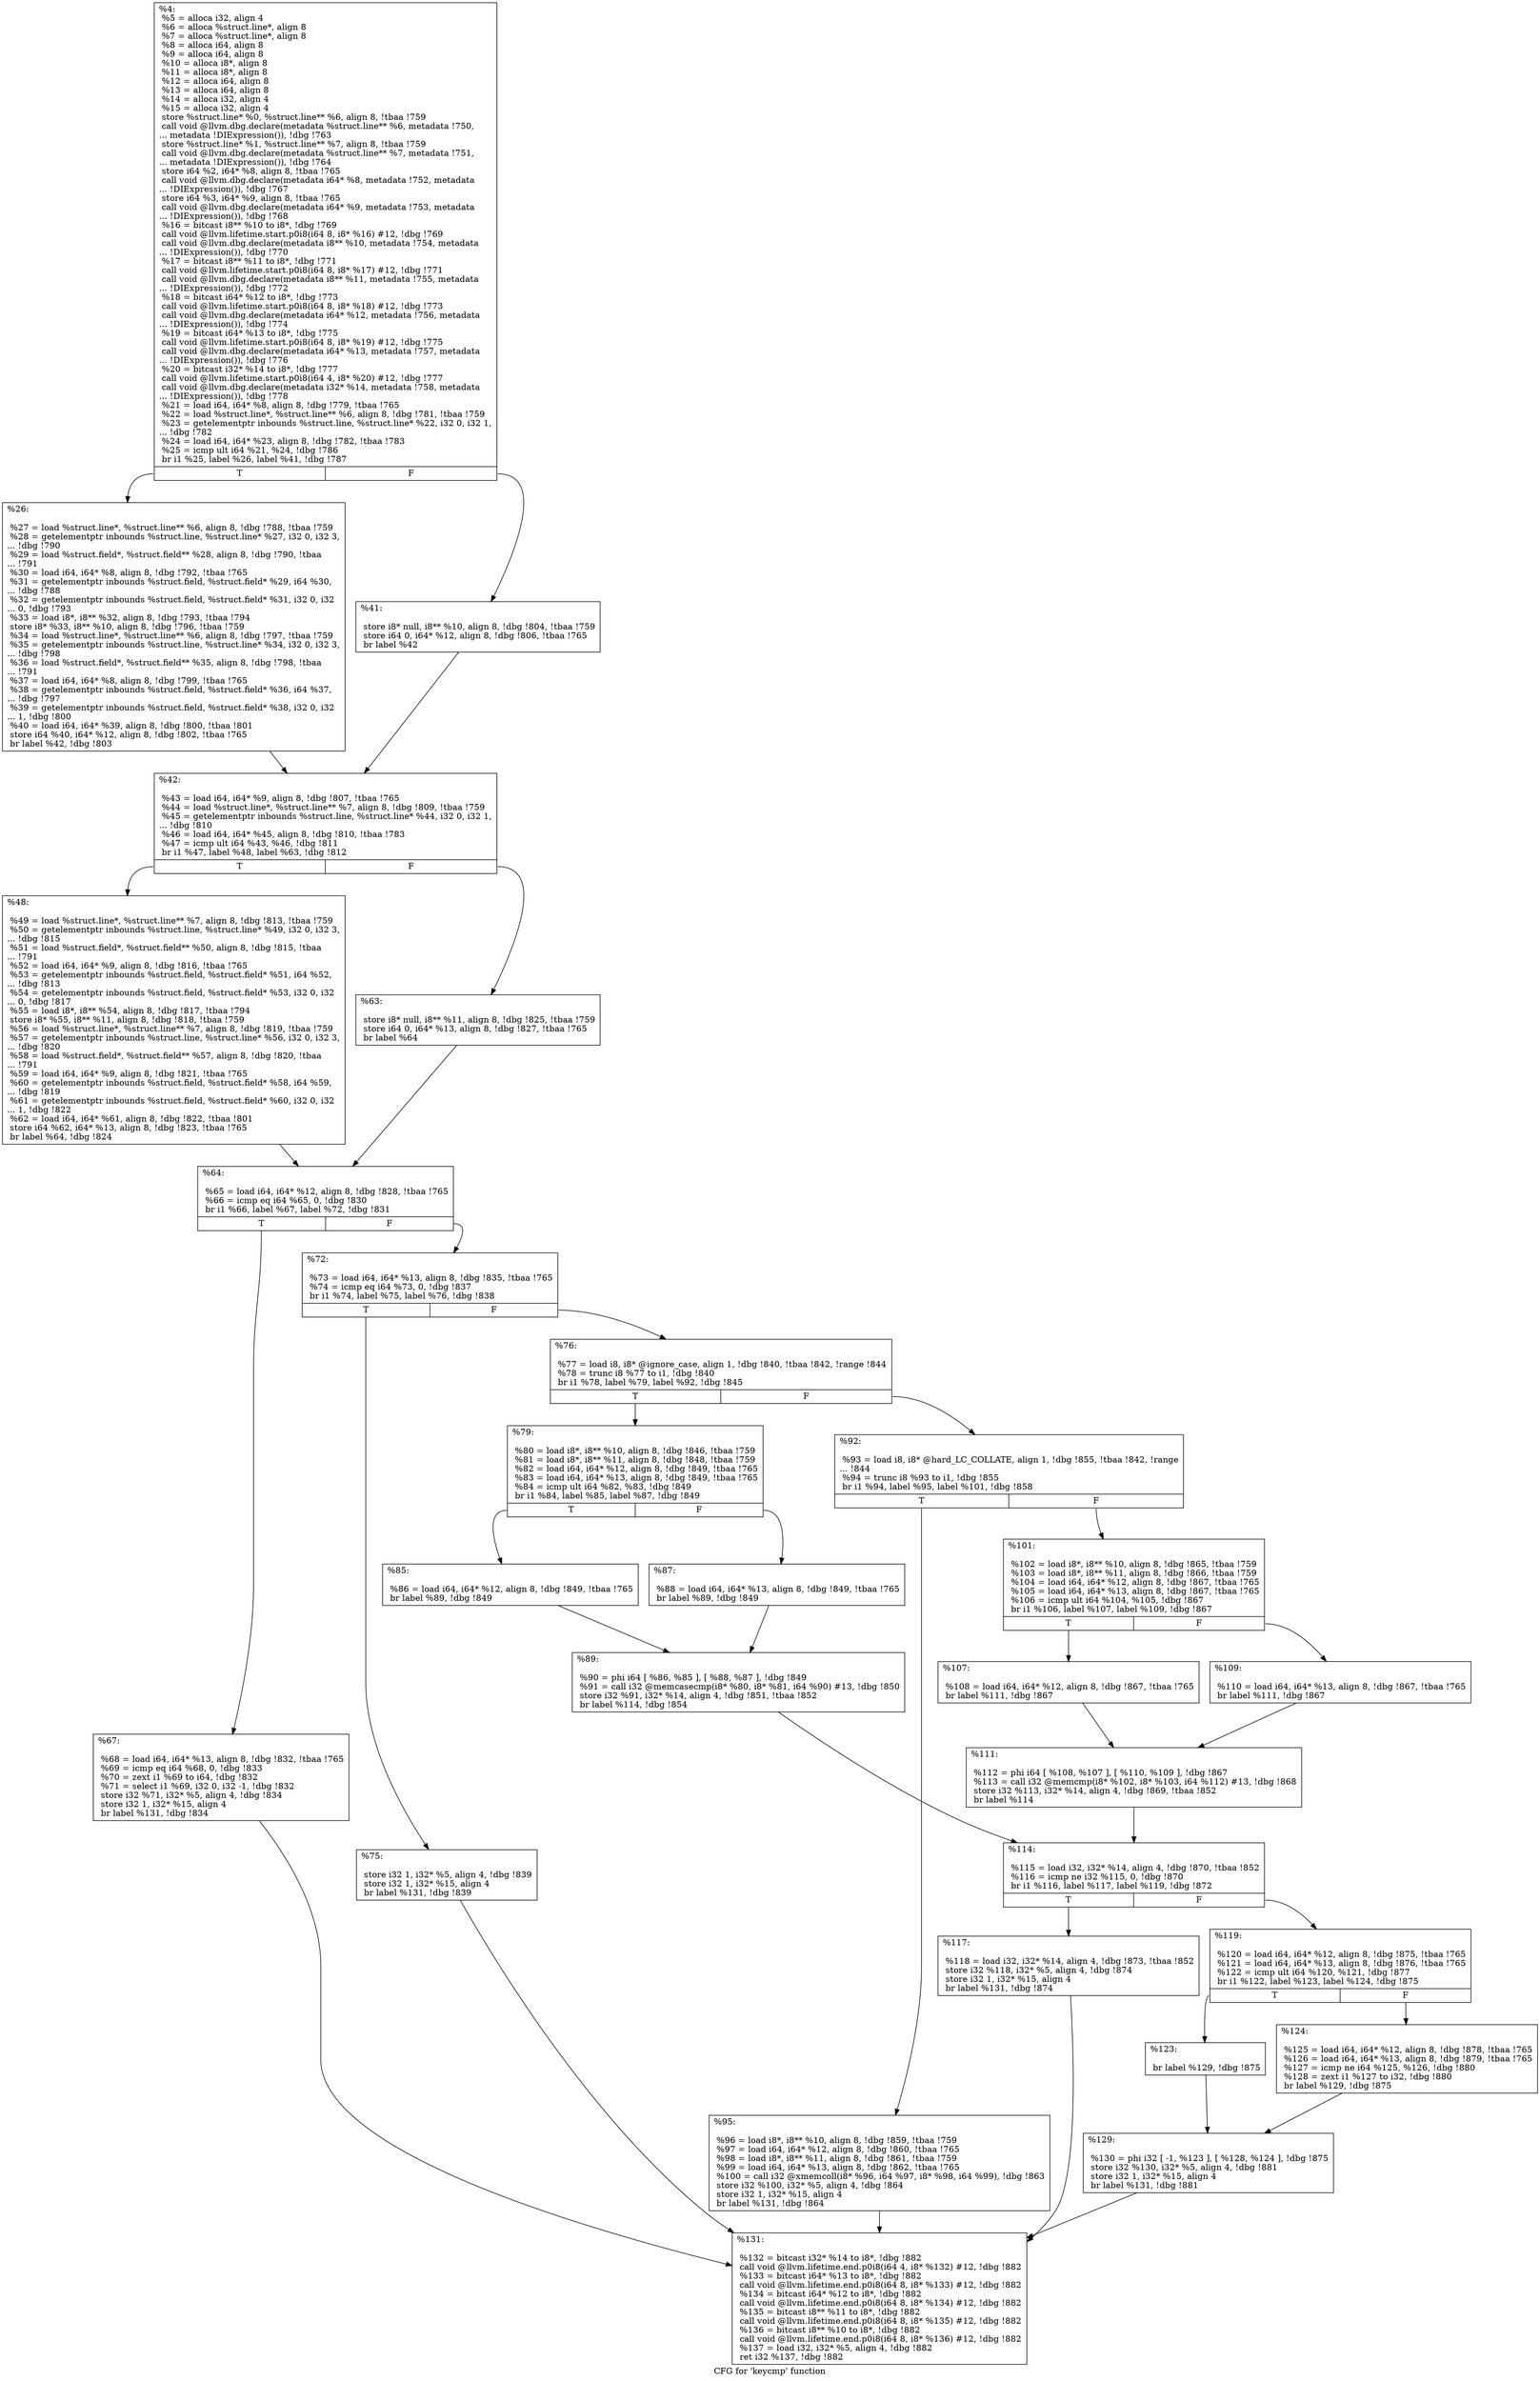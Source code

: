 digraph "CFG for 'keycmp' function" {
	label="CFG for 'keycmp' function";

	Node0xcd14c0 [shape=record,label="{%4:\l  %5 = alloca i32, align 4\l  %6 = alloca %struct.line*, align 8\l  %7 = alloca %struct.line*, align 8\l  %8 = alloca i64, align 8\l  %9 = alloca i64, align 8\l  %10 = alloca i8*, align 8\l  %11 = alloca i8*, align 8\l  %12 = alloca i64, align 8\l  %13 = alloca i64, align 8\l  %14 = alloca i32, align 4\l  %15 = alloca i32, align 4\l  store %struct.line* %0, %struct.line** %6, align 8, !tbaa !759\l  call void @llvm.dbg.declare(metadata %struct.line** %6, metadata !750,\l... metadata !DIExpression()), !dbg !763\l  store %struct.line* %1, %struct.line** %7, align 8, !tbaa !759\l  call void @llvm.dbg.declare(metadata %struct.line** %7, metadata !751,\l... metadata !DIExpression()), !dbg !764\l  store i64 %2, i64* %8, align 8, !tbaa !765\l  call void @llvm.dbg.declare(metadata i64* %8, metadata !752, metadata\l... !DIExpression()), !dbg !767\l  store i64 %3, i64* %9, align 8, !tbaa !765\l  call void @llvm.dbg.declare(metadata i64* %9, metadata !753, metadata\l... !DIExpression()), !dbg !768\l  %16 = bitcast i8** %10 to i8*, !dbg !769\l  call void @llvm.lifetime.start.p0i8(i64 8, i8* %16) #12, !dbg !769\l  call void @llvm.dbg.declare(metadata i8** %10, metadata !754, metadata\l... !DIExpression()), !dbg !770\l  %17 = bitcast i8** %11 to i8*, !dbg !771\l  call void @llvm.lifetime.start.p0i8(i64 8, i8* %17) #12, !dbg !771\l  call void @llvm.dbg.declare(metadata i8** %11, metadata !755, metadata\l... !DIExpression()), !dbg !772\l  %18 = bitcast i64* %12 to i8*, !dbg !773\l  call void @llvm.lifetime.start.p0i8(i64 8, i8* %18) #12, !dbg !773\l  call void @llvm.dbg.declare(metadata i64* %12, metadata !756, metadata\l... !DIExpression()), !dbg !774\l  %19 = bitcast i64* %13 to i8*, !dbg !775\l  call void @llvm.lifetime.start.p0i8(i64 8, i8* %19) #12, !dbg !775\l  call void @llvm.dbg.declare(metadata i64* %13, metadata !757, metadata\l... !DIExpression()), !dbg !776\l  %20 = bitcast i32* %14 to i8*, !dbg !777\l  call void @llvm.lifetime.start.p0i8(i64 4, i8* %20) #12, !dbg !777\l  call void @llvm.dbg.declare(metadata i32* %14, metadata !758, metadata\l... !DIExpression()), !dbg !778\l  %21 = load i64, i64* %8, align 8, !dbg !779, !tbaa !765\l  %22 = load %struct.line*, %struct.line** %6, align 8, !dbg !781, !tbaa !759\l  %23 = getelementptr inbounds %struct.line, %struct.line* %22, i32 0, i32 1,\l... !dbg !782\l  %24 = load i64, i64* %23, align 8, !dbg !782, !tbaa !783\l  %25 = icmp ult i64 %21, %24, !dbg !786\l  br i1 %25, label %26, label %41, !dbg !787\l|{<s0>T|<s1>F}}"];
	Node0xcd14c0:s0 -> Node0xcd2b10;
	Node0xcd14c0:s1 -> Node0xcd2b60;
	Node0xcd2b10 [shape=record,label="{%26:\l\l  %27 = load %struct.line*, %struct.line** %6, align 8, !dbg !788, !tbaa !759\l  %28 = getelementptr inbounds %struct.line, %struct.line* %27, i32 0, i32 3,\l... !dbg !790\l  %29 = load %struct.field*, %struct.field** %28, align 8, !dbg !790, !tbaa\l... !791\l  %30 = load i64, i64* %8, align 8, !dbg !792, !tbaa !765\l  %31 = getelementptr inbounds %struct.field, %struct.field* %29, i64 %30,\l... !dbg !788\l  %32 = getelementptr inbounds %struct.field, %struct.field* %31, i32 0, i32\l... 0, !dbg !793\l  %33 = load i8*, i8** %32, align 8, !dbg !793, !tbaa !794\l  store i8* %33, i8** %10, align 8, !dbg !796, !tbaa !759\l  %34 = load %struct.line*, %struct.line** %6, align 8, !dbg !797, !tbaa !759\l  %35 = getelementptr inbounds %struct.line, %struct.line* %34, i32 0, i32 3,\l... !dbg !798\l  %36 = load %struct.field*, %struct.field** %35, align 8, !dbg !798, !tbaa\l... !791\l  %37 = load i64, i64* %8, align 8, !dbg !799, !tbaa !765\l  %38 = getelementptr inbounds %struct.field, %struct.field* %36, i64 %37,\l... !dbg !797\l  %39 = getelementptr inbounds %struct.field, %struct.field* %38, i32 0, i32\l... 1, !dbg !800\l  %40 = load i64, i64* %39, align 8, !dbg !800, !tbaa !801\l  store i64 %40, i64* %12, align 8, !dbg !802, !tbaa !765\l  br label %42, !dbg !803\l}"];
	Node0xcd2b10 -> Node0xcd2bb0;
	Node0xcd2b60 [shape=record,label="{%41:\l\l  store i8* null, i8** %10, align 8, !dbg !804, !tbaa !759\l  store i64 0, i64* %12, align 8, !dbg !806, !tbaa !765\l  br label %42\l}"];
	Node0xcd2b60 -> Node0xcd2bb0;
	Node0xcd2bb0 [shape=record,label="{%42:\l\l  %43 = load i64, i64* %9, align 8, !dbg !807, !tbaa !765\l  %44 = load %struct.line*, %struct.line** %7, align 8, !dbg !809, !tbaa !759\l  %45 = getelementptr inbounds %struct.line, %struct.line* %44, i32 0, i32 1,\l... !dbg !810\l  %46 = load i64, i64* %45, align 8, !dbg !810, !tbaa !783\l  %47 = icmp ult i64 %43, %46, !dbg !811\l  br i1 %47, label %48, label %63, !dbg !812\l|{<s0>T|<s1>F}}"];
	Node0xcd2bb0:s0 -> Node0xcd2c00;
	Node0xcd2bb0:s1 -> Node0xcd2c50;
	Node0xcd2c00 [shape=record,label="{%48:\l\l  %49 = load %struct.line*, %struct.line** %7, align 8, !dbg !813, !tbaa !759\l  %50 = getelementptr inbounds %struct.line, %struct.line* %49, i32 0, i32 3,\l... !dbg !815\l  %51 = load %struct.field*, %struct.field** %50, align 8, !dbg !815, !tbaa\l... !791\l  %52 = load i64, i64* %9, align 8, !dbg !816, !tbaa !765\l  %53 = getelementptr inbounds %struct.field, %struct.field* %51, i64 %52,\l... !dbg !813\l  %54 = getelementptr inbounds %struct.field, %struct.field* %53, i32 0, i32\l... 0, !dbg !817\l  %55 = load i8*, i8** %54, align 8, !dbg !817, !tbaa !794\l  store i8* %55, i8** %11, align 8, !dbg !818, !tbaa !759\l  %56 = load %struct.line*, %struct.line** %7, align 8, !dbg !819, !tbaa !759\l  %57 = getelementptr inbounds %struct.line, %struct.line* %56, i32 0, i32 3,\l... !dbg !820\l  %58 = load %struct.field*, %struct.field** %57, align 8, !dbg !820, !tbaa\l... !791\l  %59 = load i64, i64* %9, align 8, !dbg !821, !tbaa !765\l  %60 = getelementptr inbounds %struct.field, %struct.field* %58, i64 %59,\l... !dbg !819\l  %61 = getelementptr inbounds %struct.field, %struct.field* %60, i32 0, i32\l... 1, !dbg !822\l  %62 = load i64, i64* %61, align 8, !dbg !822, !tbaa !801\l  store i64 %62, i64* %13, align 8, !dbg !823, !tbaa !765\l  br label %64, !dbg !824\l}"];
	Node0xcd2c00 -> Node0xcd2ca0;
	Node0xcd2c50 [shape=record,label="{%63:\l\l  store i8* null, i8** %11, align 8, !dbg !825, !tbaa !759\l  store i64 0, i64* %13, align 8, !dbg !827, !tbaa !765\l  br label %64\l}"];
	Node0xcd2c50 -> Node0xcd2ca0;
	Node0xcd2ca0 [shape=record,label="{%64:\l\l  %65 = load i64, i64* %12, align 8, !dbg !828, !tbaa !765\l  %66 = icmp eq i64 %65, 0, !dbg !830\l  br i1 %66, label %67, label %72, !dbg !831\l|{<s0>T|<s1>F}}"];
	Node0xcd2ca0:s0 -> Node0xcd2cf0;
	Node0xcd2ca0:s1 -> Node0xcd2d40;
	Node0xcd2cf0 [shape=record,label="{%67:\l\l  %68 = load i64, i64* %13, align 8, !dbg !832, !tbaa !765\l  %69 = icmp eq i64 %68, 0, !dbg !833\l  %70 = zext i1 %69 to i64, !dbg !832\l  %71 = select i1 %69, i32 0, i32 -1, !dbg !832\l  store i32 %71, i32* %5, align 4, !dbg !834\l  store i32 1, i32* %15, align 4\l  br label %131, !dbg !834\l}"];
	Node0xcd2cf0 -> Node0xcd3330;
	Node0xcd2d40 [shape=record,label="{%72:\l\l  %73 = load i64, i64* %13, align 8, !dbg !835, !tbaa !765\l  %74 = icmp eq i64 %73, 0, !dbg !837\l  br i1 %74, label %75, label %76, !dbg !838\l|{<s0>T|<s1>F}}"];
	Node0xcd2d40:s0 -> Node0xcd2d90;
	Node0xcd2d40:s1 -> Node0xcd2de0;
	Node0xcd2d90 [shape=record,label="{%75:\l\l  store i32 1, i32* %5, align 4, !dbg !839\l  store i32 1, i32* %15, align 4\l  br label %131, !dbg !839\l}"];
	Node0xcd2d90 -> Node0xcd3330;
	Node0xcd2de0 [shape=record,label="{%76:\l\l  %77 = load i8, i8* @ignore_case, align 1, !dbg !840, !tbaa !842, !range !844\l  %78 = trunc i8 %77 to i1, !dbg !840\l  br i1 %78, label %79, label %92, !dbg !845\l|{<s0>T|<s1>F}}"];
	Node0xcd2de0:s0 -> Node0xcd2e30;
	Node0xcd2de0:s1 -> Node0xcd2f70;
	Node0xcd2e30 [shape=record,label="{%79:\l\l  %80 = load i8*, i8** %10, align 8, !dbg !846, !tbaa !759\l  %81 = load i8*, i8** %11, align 8, !dbg !848, !tbaa !759\l  %82 = load i64, i64* %12, align 8, !dbg !849, !tbaa !765\l  %83 = load i64, i64* %13, align 8, !dbg !849, !tbaa !765\l  %84 = icmp ult i64 %82, %83, !dbg !849\l  br i1 %84, label %85, label %87, !dbg !849\l|{<s0>T|<s1>F}}"];
	Node0xcd2e30:s0 -> Node0xcd2e80;
	Node0xcd2e30:s1 -> Node0xcd2ed0;
	Node0xcd2e80 [shape=record,label="{%85:\l\l  %86 = load i64, i64* %12, align 8, !dbg !849, !tbaa !765\l  br label %89, !dbg !849\l}"];
	Node0xcd2e80 -> Node0xcd2f20;
	Node0xcd2ed0 [shape=record,label="{%87:\l\l  %88 = load i64, i64* %13, align 8, !dbg !849, !tbaa !765\l  br label %89, !dbg !849\l}"];
	Node0xcd2ed0 -> Node0xcd2f20;
	Node0xcd2f20 [shape=record,label="{%89:\l\l  %90 = phi i64 [ %86, %85 ], [ %88, %87 ], !dbg !849\l  %91 = call i32 @memcasecmp(i8* %80, i8* %81, i64 %90) #13, !dbg !850\l  store i32 %91, i32* %14, align 4, !dbg !851, !tbaa !852\l  br label %114, !dbg !854\l}"];
	Node0xcd2f20 -> Node0xcd3150;
	Node0xcd2f70 [shape=record,label="{%92:\l\l  %93 = load i8, i8* @hard_LC_COLLATE, align 1, !dbg !855, !tbaa !842, !range\l... !844\l  %94 = trunc i8 %93 to i1, !dbg !855\l  br i1 %94, label %95, label %101, !dbg !858\l|{<s0>T|<s1>F}}"];
	Node0xcd2f70:s0 -> Node0xcd2fc0;
	Node0xcd2f70:s1 -> Node0xcd3010;
	Node0xcd2fc0 [shape=record,label="{%95:\l\l  %96 = load i8*, i8** %10, align 8, !dbg !859, !tbaa !759\l  %97 = load i64, i64* %12, align 8, !dbg !860, !tbaa !765\l  %98 = load i8*, i8** %11, align 8, !dbg !861, !tbaa !759\l  %99 = load i64, i64* %13, align 8, !dbg !862, !tbaa !765\l  %100 = call i32 @xmemcoll(i8* %96, i64 %97, i8* %98, i64 %99), !dbg !863\l  store i32 %100, i32* %5, align 4, !dbg !864\l  store i32 1, i32* %15, align 4\l  br label %131, !dbg !864\l}"];
	Node0xcd2fc0 -> Node0xcd3330;
	Node0xcd3010 [shape=record,label="{%101:\l\l  %102 = load i8*, i8** %10, align 8, !dbg !865, !tbaa !759\l  %103 = load i8*, i8** %11, align 8, !dbg !866, !tbaa !759\l  %104 = load i64, i64* %12, align 8, !dbg !867, !tbaa !765\l  %105 = load i64, i64* %13, align 8, !dbg !867, !tbaa !765\l  %106 = icmp ult i64 %104, %105, !dbg !867\l  br i1 %106, label %107, label %109, !dbg !867\l|{<s0>T|<s1>F}}"];
	Node0xcd3010:s0 -> Node0xcd3060;
	Node0xcd3010:s1 -> Node0xcd30b0;
	Node0xcd3060 [shape=record,label="{%107:\l\l  %108 = load i64, i64* %12, align 8, !dbg !867, !tbaa !765\l  br label %111, !dbg !867\l}"];
	Node0xcd3060 -> Node0xcd3100;
	Node0xcd30b0 [shape=record,label="{%109:\l\l  %110 = load i64, i64* %13, align 8, !dbg !867, !tbaa !765\l  br label %111, !dbg !867\l}"];
	Node0xcd30b0 -> Node0xcd3100;
	Node0xcd3100 [shape=record,label="{%111:\l\l  %112 = phi i64 [ %108, %107 ], [ %110, %109 ], !dbg !867\l  %113 = call i32 @memcmp(i8* %102, i8* %103, i64 %112) #13, !dbg !868\l  store i32 %113, i32* %14, align 4, !dbg !869, !tbaa !852\l  br label %114\l}"];
	Node0xcd3100 -> Node0xcd3150;
	Node0xcd3150 [shape=record,label="{%114:\l\l  %115 = load i32, i32* %14, align 4, !dbg !870, !tbaa !852\l  %116 = icmp ne i32 %115, 0, !dbg !870\l  br i1 %116, label %117, label %119, !dbg !872\l|{<s0>T|<s1>F}}"];
	Node0xcd3150:s0 -> Node0xcd31a0;
	Node0xcd3150:s1 -> Node0xcd31f0;
	Node0xcd31a0 [shape=record,label="{%117:\l\l  %118 = load i32, i32* %14, align 4, !dbg !873, !tbaa !852\l  store i32 %118, i32* %5, align 4, !dbg !874\l  store i32 1, i32* %15, align 4\l  br label %131, !dbg !874\l}"];
	Node0xcd31a0 -> Node0xcd3330;
	Node0xcd31f0 [shape=record,label="{%119:\l\l  %120 = load i64, i64* %12, align 8, !dbg !875, !tbaa !765\l  %121 = load i64, i64* %13, align 8, !dbg !876, !tbaa !765\l  %122 = icmp ult i64 %120, %121, !dbg !877\l  br i1 %122, label %123, label %124, !dbg !875\l|{<s0>T|<s1>F}}"];
	Node0xcd31f0:s0 -> Node0xcd3240;
	Node0xcd31f0:s1 -> Node0xcd3290;
	Node0xcd3240 [shape=record,label="{%123:\l\l  br label %129, !dbg !875\l}"];
	Node0xcd3240 -> Node0xcd32e0;
	Node0xcd3290 [shape=record,label="{%124:\l\l  %125 = load i64, i64* %12, align 8, !dbg !878, !tbaa !765\l  %126 = load i64, i64* %13, align 8, !dbg !879, !tbaa !765\l  %127 = icmp ne i64 %125, %126, !dbg !880\l  %128 = zext i1 %127 to i32, !dbg !880\l  br label %129, !dbg !875\l}"];
	Node0xcd3290 -> Node0xcd32e0;
	Node0xcd32e0 [shape=record,label="{%129:\l\l  %130 = phi i32 [ -1, %123 ], [ %128, %124 ], !dbg !875\l  store i32 %130, i32* %5, align 4, !dbg !881\l  store i32 1, i32* %15, align 4\l  br label %131, !dbg !881\l}"];
	Node0xcd32e0 -> Node0xcd3330;
	Node0xcd3330 [shape=record,label="{%131:\l\l  %132 = bitcast i32* %14 to i8*, !dbg !882\l  call void @llvm.lifetime.end.p0i8(i64 4, i8* %132) #12, !dbg !882\l  %133 = bitcast i64* %13 to i8*, !dbg !882\l  call void @llvm.lifetime.end.p0i8(i64 8, i8* %133) #12, !dbg !882\l  %134 = bitcast i64* %12 to i8*, !dbg !882\l  call void @llvm.lifetime.end.p0i8(i64 8, i8* %134) #12, !dbg !882\l  %135 = bitcast i8** %11 to i8*, !dbg !882\l  call void @llvm.lifetime.end.p0i8(i64 8, i8* %135) #12, !dbg !882\l  %136 = bitcast i8** %10 to i8*, !dbg !882\l  call void @llvm.lifetime.end.p0i8(i64 8, i8* %136) #12, !dbg !882\l  %137 = load i32, i32* %5, align 4, !dbg !882\l  ret i32 %137, !dbg !882\l}"];
}
